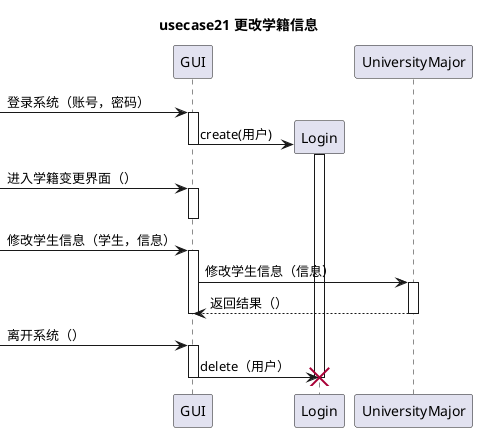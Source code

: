 @startuml
title usecase21 **更改学籍信息**


[-> GUI : 登录系统（账号，密码）
activate GUI
create Login
GUI -> Login : create(用户)
activate Login
deactivate GUI

[-> GUI : 进入学籍变更界面（）
activate GUI
deactivate GUI

[-> GUI : 修改学生信息（学生，信息）
activate GUI
GUI -> UniversityMajor : 修改学生信息（信息）
activate UniversityMajor
UniversityMajor --> GUI : 返回结果（）
deactivate UniversityMajor
deactivate GUI

[-> GUI : 离开系统（）
activate GUI

GUI -> Login : delete（用户）
destroy Login
deactivate GUI
@enduml